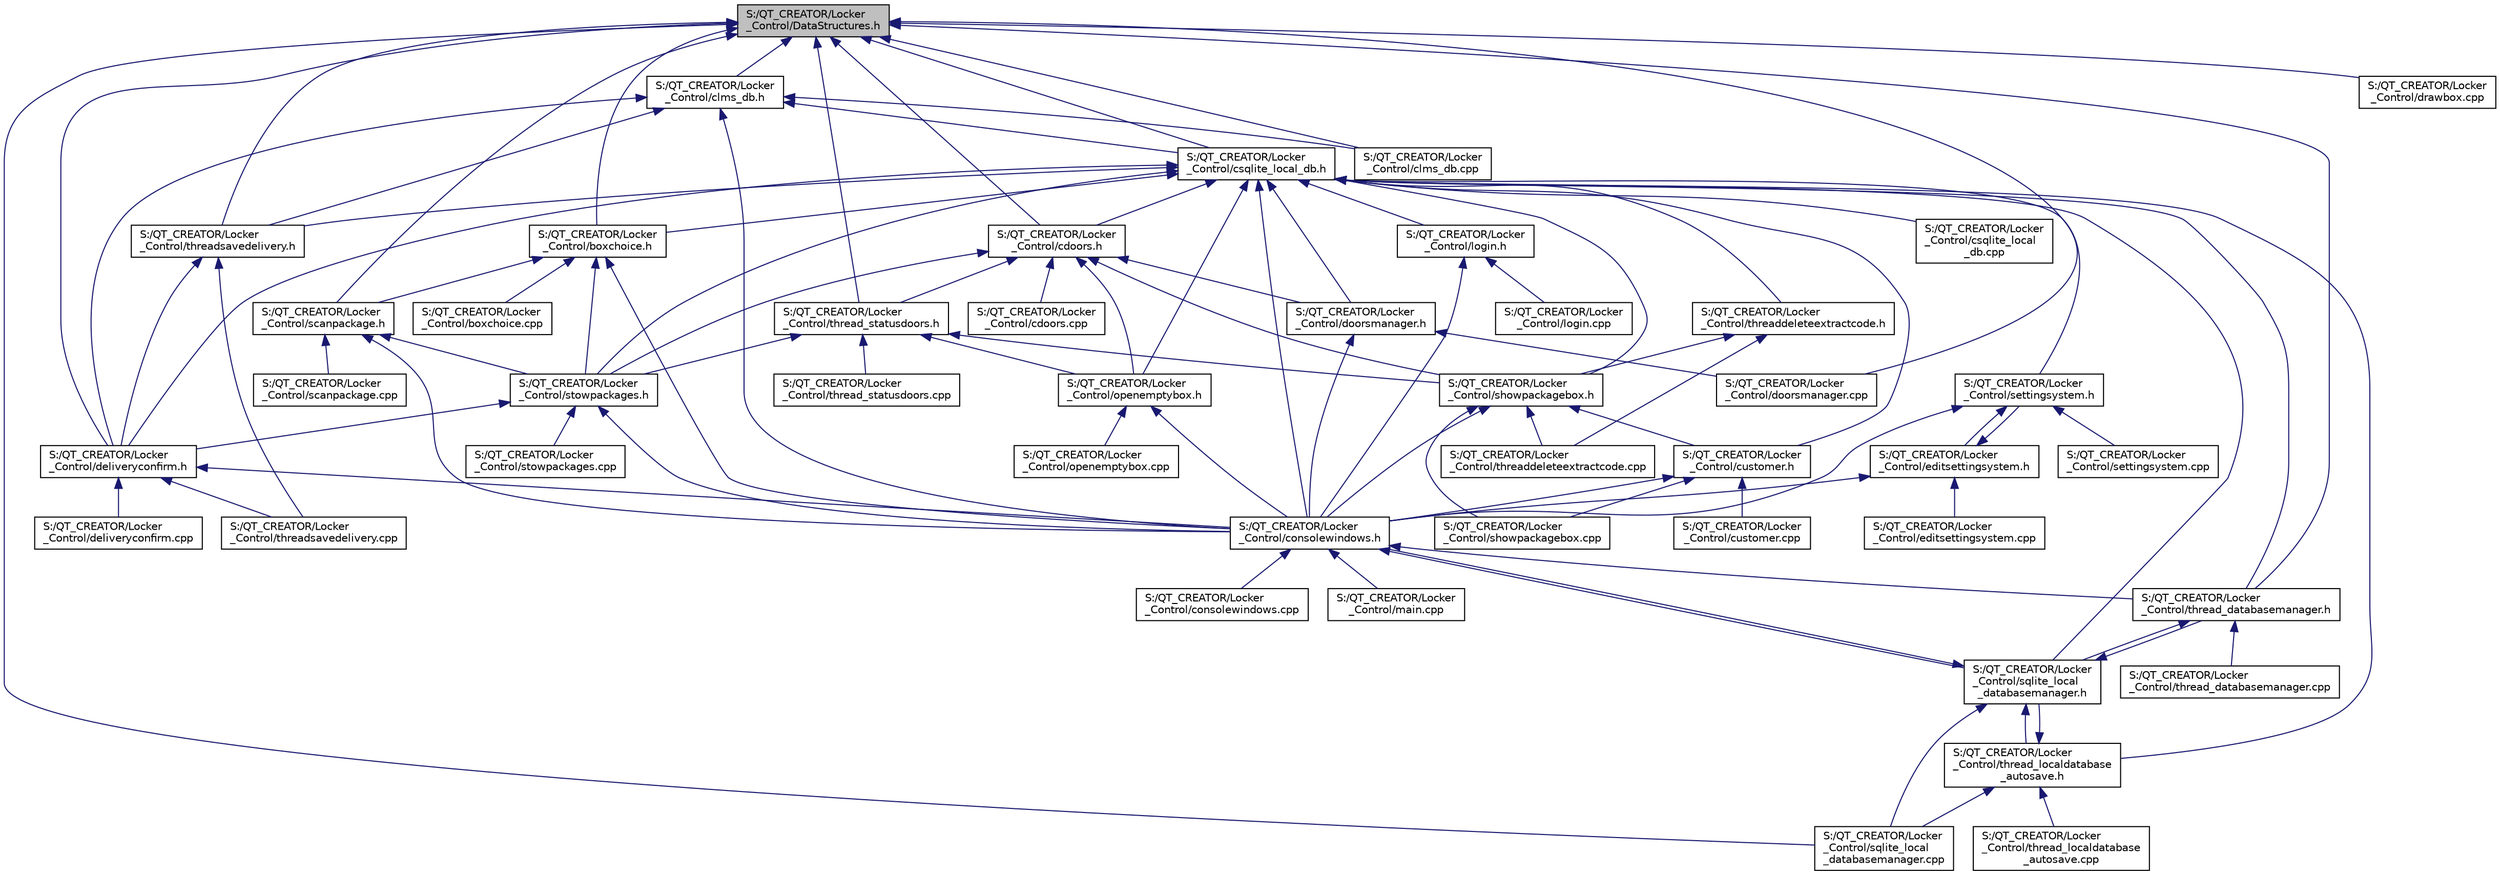 digraph "S:/QT_CREATOR/Locker_Control/DataStructures.h"
{
  edge [fontname="Helvetica",fontsize="10",labelfontname="Helvetica",labelfontsize="10"];
  node [fontname="Helvetica",fontsize="10",shape=record];
  Node1 [label="S:/QT_CREATOR/Locker\l_Control/DataStructures.h",height=0.2,width=0.4,color="black", fillcolor="grey75", style="filled", fontcolor="black"];
  Node1 -> Node2 [dir="back",color="midnightblue",fontsize="10",style="solid"];
  Node2 [label="S:/QT_CREATOR/Locker\l_Control/boxchoice.h",height=0.2,width=0.4,color="black", fillcolor="white", style="filled",URL="$boxchoice_8h.html"];
  Node2 -> Node3 [dir="back",color="midnightblue",fontsize="10",style="solid"];
  Node3 [label="S:/QT_CREATOR/Locker\l_Control/boxchoice.cpp",height=0.2,width=0.4,color="black", fillcolor="white", style="filled",URL="$boxchoice_8cpp.html"];
  Node2 -> Node4 [dir="back",color="midnightblue",fontsize="10",style="solid"];
  Node4 [label="S:/QT_CREATOR/Locker\l_Control/scanpackage.h",height=0.2,width=0.4,color="black", fillcolor="white", style="filled",URL="$scanpackage_8h.html"];
  Node4 -> Node5 [dir="back",color="midnightblue",fontsize="10",style="solid"];
  Node5 [label="S:/QT_CREATOR/Locker\l_Control/stowpackages.h",height=0.2,width=0.4,color="black", fillcolor="white", style="filled",URL="$stowpackages_8h.html"];
  Node5 -> Node6 [dir="back",color="midnightblue",fontsize="10",style="solid"];
  Node6 [label="S:/QT_CREATOR/Locker\l_Control/deliveryconfirm.h",height=0.2,width=0.4,color="black", fillcolor="white", style="filled",URL="$deliveryconfirm_8h.html"];
  Node6 -> Node7 [dir="back",color="midnightblue",fontsize="10",style="solid"];
  Node7 [label="S:/QT_CREATOR/Locker\l_Control/consolewindows.h",height=0.2,width=0.4,color="black", fillcolor="white", style="filled",URL="$consolewindows_8h.html"];
  Node7 -> Node8 [dir="back",color="midnightblue",fontsize="10",style="solid"];
  Node8 [label="S:/QT_CREATOR/Locker\l_Control/consolewindows.cpp",height=0.2,width=0.4,color="black", fillcolor="white", style="filled",URL="$consolewindows_8cpp.html"];
  Node7 -> Node9 [dir="back",color="midnightblue",fontsize="10",style="solid"];
  Node9 [label="S:/QT_CREATOR/Locker\l_Control/thread_databasemanager.h",height=0.2,width=0.4,color="black", fillcolor="white", style="filled",URL="$thread__databasemanager_8h.html"];
  Node9 -> Node10 [dir="back",color="midnightblue",fontsize="10",style="solid"];
  Node10 [label="S:/QT_CREATOR/Locker\l_Control/sqlite_local\l_databasemanager.h",height=0.2,width=0.4,color="black", fillcolor="white", style="filled",URL="$sqlite__local__databasemanager_8h.html"];
  Node10 -> Node7 [dir="back",color="midnightblue",fontsize="10",style="solid"];
  Node10 -> Node9 [dir="back",color="midnightblue",fontsize="10",style="solid"];
  Node10 -> Node11 [dir="back",color="midnightblue",fontsize="10",style="solid"];
  Node11 [label="S:/QT_CREATOR/Locker\l_Control/thread_localdatabase\l_autosave.h",height=0.2,width=0.4,color="black", fillcolor="white", style="filled",URL="$thread__localdatabase__autosave_8h.html"];
  Node11 -> Node10 [dir="back",color="midnightblue",fontsize="10",style="solid"];
  Node11 -> Node12 [dir="back",color="midnightblue",fontsize="10",style="solid"];
  Node12 [label="S:/QT_CREATOR/Locker\l_Control/sqlite_local\l_databasemanager.cpp",height=0.2,width=0.4,color="black", fillcolor="white", style="filled",URL="$sqlite__local__databasemanager_8cpp.html"];
  Node11 -> Node13 [dir="back",color="midnightblue",fontsize="10",style="solid"];
  Node13 [label="S:/QT_CREATOR/Locker\l_Control/thread_localdatabase\l_autosave.cpp",height=0.2,width=0.4,color="black", fillcolor="white", style="filled",URL="$thread__localdatabase__autosave_8cpp.html"];
  Node10 -> Node12 [dir="back",color="midnightblue",fontsize="10",style="solid"];
  Node9 -> Node14 [dir="back",color="midnightblue",fontsize="10",style="solid"];
  Node14 [label="S:/QT_CREATOR/Locker\l_Control/thread_databasemanager.cpp",height=0.2,width=0.4,color="black", fillcolor="white", style="filled",URL="$thread__databasemanager_8cpp.html"];
  Node7 -> Node10 [dir="back",color="midnightblue",fontsize="10",style="solid"];
  Node7 -> Node15 [dir="back",color="midnightblue",fontsize="10",style="solid"];
  Node15 [label="S:/QT_CREATOR/Locker\l_Control/main.cpp",height=0.2,width=0.4,color="black", fillcolor="white", style="filled",URL="$main_8cpp.html"];
  Node6 -> Node16 [dir="back",color="midnightblue",fontsize="10",style="solid"];
  Node16 [label="S:/QT_CREATOR/Locker\l_Control/deliveryconfirm.cpp",height=0.2,width=0.4,color="black", fillcolor="white", style="filled",URL="$deliveryconfirm_8cpp.html"];
  Node6 -> Node17 [dir="back",color="midnightblue",fontsize="10",style="solid"];
  Node17 [label="S:/QT_CREATOR/Locker\l_Control/threadsavedelivery.cpp",height=0.2,width=0.4,color="black", fillcolor="white", style="filled",URL="$threadsavedelivery_8cpp.html"];
  Node5 -> Node7 [dir="back",color="midnightblue",fontsize="10",style="solid"];
  Node5 -> Node18 [dir="back",color="midnightblue",fontsize="10",style="solid"];
  Node18 [label="S:/QT_CREATOR/Locker\l_Control/stowpackages.cpp",height=0.2,width=0.4,color="black", fillcolor="white", style="filled",URL="$stowpackages_8cpp.html"];
  Node4 -> Node7 [dir="back",color="midnightblue",fontsize="10",style="solid"];
  Node4 -> Node19 [dir="back",color="midnightblue",fontsize="10",style="solid"];
  Node19 [label="S:/QT_CREATOR/Locker\l_Control/scanpackage.cpp",height=0.2,width=0.4,color="black", fillcolor="white", style="filled",URL="$scanpackage_8cpp.html"];
  Node2 -> Node5 [dir="back",color="midnightblue",fontsize="10",style="solid"];
  Node2 -> Node7 [dir="back",color="midnightblue",fontsize="10",style="solid"];
  Node1 -> Node20 [dir="back",color="midnightblue",fontsize="10",style="solid"];
  Node20 [label="S:/QT_CREATOR/Locker\l_Control/csqlite_local_db.h",height=0.2,width=0.4,color="black", fillcolor="white", style="filled",URL="$csqlite__local__db_8h.html"];
  Node20 -> Node2 [dir="back",color="midnightblue",fontsize="10",style="solid"];
  Node20 -> Node21 [dir="back",color="midnightblue",fontsize="10",style="solid"];
  Node21 [label="S:/QT_CREATOR/Locker\l_Control/cdoors.h",height=0.2,width=0.4,color="black", fillcolor="white", style="filled",URL="$cdoors_8h.html"];
  Node21 -> Node22 [dir="back",color="midnightblue",fontsize="10",style="solid"];
  Node22 [label="S:/QT_CREATOR/Locker\l_Control/cdoors.cpp",height=0.2,width=0.4,color="black", fillcolor="white", style="filled",URL="$cdoors_8cpp.html"];
  Node21 -> Node23 [dir="back",color="midnightblue",fontsize="10",style="solid"];
  Node23 [label="S:/QT_CREATOR/Locker\l_Control/thread_statusdoors.h",height=0.2,width=0.4,color="black", fillcolor="white", style="filled",URL="$thread__statusdoors_8h.html"];
  Node23 -> Node24 [dir="back",color="midnightblue",fontsize="10",style="solid"];
  Node24 [label="S:/QT_CREATOR/Locker\l_Control/showpackagebox.h",height=0.2,width=0.4,color="black", fillcolor="white", style="filled",URL="$showpackagebox_8h.html"];
  Node24 -> Node25 [dir="back",color="midnightblue",fontsize="10",style="solid"];
  Node25 [label="S:/QT_CREATOR/Locker\l_Control/customer.h",height=0.2,width=0.4,color="black", fillcolor="white", style="filled",URL="$customer_8h.html"];
  Node25 -> Node7 [dir="back",color="midnightblue",fontsize="10",style="solid"];
  Node25 -> Node26 [dir="back",color="midnightblue",fontsize="10",style="solid"];
  Node26 [label="S:/QT_CREATOR/Locker\l_Control/customer.cpp",height=0.2,width=0.4,color="black", fillcolor="white", style="filled",URL="$customer_8cpp.html"];
  Node25 -> Node27 [dir="back",color="midnightblue",fontsize="10",style="solid"];
  Node27 [label="S:/QT_CREATOR/Locker\l_Control/showpackagebox.cpp",height=0.2,width=0.4,color="black", fillcolor="white", style="filled",URL="$showpackagebox_8cpp.html"];
  Node24 -> Node7 [dir="back",color="midnightblue",fontsize="10",style="solid"];
  Node24 -> Node27 [dir="back",color="midnightblue",fontsize="10",style="solid"];
  Node24 -> Node28 [dir="back",color="midnightblue",fontsize="10",style="solid"];
  Node28 [label="S:/QT_CREATOR/Locker\l_Control/threaddeleteextractcode.cpp",height=0.2,width=0.4,color="black", fillcolor="white", style="filled",URL="$threaddeleteextractcode_8cpp.html"];
  Node23 -> Node5 [dir="back",color="midnightblue",fontsize="10",style="solid"];
  Node23 -> Node29 [dir="back",color="midnightblue",fontsize="10",style="solid"];
  Node29 [label="S:/QT_CREATOR/Locker\l_Control/openemptybox.h",height=0.2,width=0.4,color="black", fillcolor="white", style="filled",URL="$openemptybox_8h.html"];
  Node29 -> Node7 [dir="back",color="midnightblue",fontsize="10",style="solid"];
  Node29 -> Node30 [dir="back",color="midnightblue",fontsize="10",style="solid"];
  Node30 [label="S:/QT_CREATOR/Locker\l_Control/openemptybox.cpp",height=0.2,width=0.4,color="black", fillcolor="white", style="filled",URL="$openemptybox_8cpp.html"];
  Node23 -> Node31 [dir="back",color="midnightblue",fontsize="10",style="solid"];
  Node31 [label="S:/QT_CREATOR/Locker\l_Control/thread_statusdoors.cpp",height=0.2,width=0.4,color="black", fillcolor="white", style="filled",URL="$thread__statusdoors_8cpp.html"];
  Node21 -> Node24 [dir="back",color="midnightblue",fontsize="10",style="solid"];
  Node21 -> Node5 [dir="back",color="midnightblue",fontsize="10",style="solid"];
  Node21 -> Node29 [dir="back",color="midnightblue",fontsize="10",style="solid"];
  Node21 -> Node32 [dir="back",color="midnightblue",fontsize="10",style="solid"];
  Node32 [label="S:/QT_CREATOR/Locker\l_Control/doorsmanager.h",height=0.2,width=0.4,color="black", fillcolor="white", style="filled",URL="$doorsmanager_8h.html"];
  Node32 -> Node7 [dir="back",color="midnightblue",fontsize="10",style="solid"];
  Node32 -> Node33 [dir="back",color="midnightblue",fontsize="10",style="solid"];
  Node33 [label="S:/QT_CREATOR/Locker\l_Control/doorsmanager.cpp",height=0.2,width=0.4,color="black", fillcolor="white", style="filled",URL="$doorsmanager_8cpp.html"];
  Node20 -> Node25 [dir="back",color="midnightblue",fontsize="10",style="solid"];
  Node20 -> Node24 [dir="back",color="midnightblue",fontsize="10",style="solid"];
  Node20 -> Node34 [dir="back",color="midnightblue",fontsize="10",style="solid"];
  Node34 [label="S:/QT_CREATOR/Locker\l_Control/threaddeleteextractcode.h",height=0.2,width=0.4,color="black", fillcolor="white", style="filled",URL="$threaddeleteextractcode_8h.html"];
  Node34 -> Node24 [dir="back",color="midnightblue",fontsize="10",style="solid"];
  Node34 -> Node28 [dir="back",color="midnightblue",fontsize="10",style="solid"];
  Node20 -> Node35 [dir="back",color="midnightblue",fontsize="10",style="solid"];
  Node35 [label="S:/QT_CREATOR/Locker\l_Control/login.h",height=0.2,width=0.4,color="black", fillcolor="white", style="filled",URL="$login_8h.html"];
  Node35 -> Node7 [dir="back",color="midnightblue",fontsize="10",style="solid"];
  Node35 -> Node36 [dir="back",color="midnightblue",fontsize="10",style="solid"];
  Node36 [label="S:/QT_CREATOR/Locker\l_Control/login.cpp",height=0.2,width=0.4,color="black", fillcolor="white", style="filled",URL="$login_8cpp.html"];
  Node20 -> Node6 [dir="back",color="midnightblue",fontsize="10",style="solid"];
  Node20 -> Node5 [dir="back",color="midnightblue",fontsize="10",style="solid"];
  Node20 -> Node37 [dir="back",color="midnightblue",fontsize="10",style="solid"];
  Node37 [label="S:/QT_CREATOR/Locker\l_Control/threadsavedelivery.h",height=0.2,width=0.4,color="black", fillcolor="white", style="filled",URL="$threadsavedelivery_8h.html"];
  Node37 -> Node6 [dir="back",color="midnightblue",fontsize="10",style="solid"];
  Node37 -> Node17 [dir="back",color="midnightblue",fontsize="10",style="solid"];
  Node20 -> Node29 [dir="back",color="midnightblue",fontsize="10",style="solid"];
  Node20 -> Node38 [dir="back",color="midnightblue",fontsize="10",style="solid"];
  Node38 [label="S:/QT_CREATOR/Locker\l_Control/settingsystem.h",height=0.2,width=0.4,color="black", fillcolor="white", style="filled",URL="$settingsystem_8h.html"];
  Node38 -> Node7 [dir="back",color="midnightblue",fontsize="10",style="solid"];
  Node38 -> Node39 [dir="back",color="midnightblue",fontsize="10",style="solid"];
  Node39 [label="S:/QT_CREATOR/Locker\l_Control/editsettingsystem.h",height=0.2,width=0.4,color="black", fillcolor="white", style="filled",URL="$editsettingsystem_8h.html"];
  Node39 -> Node38 [dir="back",color="midnightblue",fontsize="10",style="solid"];
  Node39 -> Node7 [dir="back",color="midnightblue",fontsize="10",style="solid"];
  Node39 -> Node40 [dir="back",color="midnightblue",fontsize="10",style="solid"];
  Node40 [label="S:/QT_CREATOR/Locker\l_Control/editsettingsystem.cpp",height=0.2,width=0.4,color="black", fillcolor="white", style="filled",URL="$editsettingsystem_8cpp.html"];
  Node38 -> Node41 [dir="back",color="midnightblue",fontsize="10",style="solid"];
  Node41 [label="S:/QT_CREATOR/Locker\l_Control/settingsystem.cpp",height=0.2,width=0.4,color="black", fillcolor="white", style="filled",URL="$settingsystem_8cpp.html"];
  Node20 -> Node7 [dir="back",color="midnightblue",fontsize="10",style="solid"];
  Node20 -> Node10 [dir="back",color="midnightblue",fontsize="10",style="solid"];
  Node20 -> Node9 [dir="back",color="midnightblue",fontsize="10",style="solid"];
  Node20 -> Node11 [dir="back",color="midnightblue",fontsize="10",style="solid"];
  Node20 -> Node32 [dir="back",color="midnightblue",fontsize="10",style="solid"];
  Node20 -> Node42 [dir="back",color="midnightblue",fontsize="10",style="solid"];
  Node42 [label="S:/QT_CREATOR/Locker\l_Control/csqlite_local\l_db.cpp",height=0.2,width=0.4,color="black", fillcolor="white", style="filled",URL="$csqlite__local__db_8cpp.html"];
  Node1 -> Node43 [dir="back",color="midnightblue",fontsize="10",style="solid"];
  Node43 [label="S:/QT_CREATOR/Locker\l_Control/clms_db.h",height=0.2,width=0.4,color="black", fillcolor="white", style="filled",URL="$clms__db_8h.html"];
  Node43 -> Node20 [dir="back",color="midnightblue",fontsize="10",style="solid"];
  Node43 -> Node44 [dir="back",color="midnightblue",fontsize="10",style="solid"];
  Node44 [label="S:/QT_CREATOR/Locker\l_Control/clms_db.cpp",height=0.2,width=0.4,color="black", fillcolor="white", style="filled",URL="$clms__db_8cpp.html"];
  Node43 -> Node6 [dir="back",color="midnightblue",fontsize="10",style="solid"];
  Node43 -> Node37 [dir="back",color="midnightblue",fontsize="10",style="solid"];
  Node43 -> Node7 [dir="back",color="midnightblue",fontsize="10",style="solid"];
  Node1 -> Node21 [dir="back",color="midnightblue",fontsize="10",style="solid"];
  Node1 -> Node44 [dir="back",color="midnightblue",fontsize="10",style="solid"];
  Node1 -> Node23 [dir="back",color="midnightblue",fontsize="10",style="solid"];
  Node1 -> Node6 [dir="back",color="midnightblue",fontsize="10",style="solid"];
  Node1 -> Node4 [dir="back",color="midnightblue",fontsize="10",style="solid"];
  Node1 -> Node37 [dir="back",color="midnightblue",fontsize="10",style="solid"];
  Node1 -> Node9 [dir="back",color="midnightblue",fontsize="10",style="solid"];
  Node1 -> Node33 [dir="back",color="midnightblue",fontsize="10",style="solid"];
  Node1 -> Node45 [dir="back",color="midnightblue",fontsize="10",style="solid"];
  Node45 [label="S:/QT_CREATOR/Locker\l_Control/drawbox.cpp",height=0.2,width=0.4,color="black", fillcolor="white", style="filled",URL="$drawbox_8cpp.html"];
  Node1 -> Node12 [dir="back",color="midnightblue",fontsize="10",style="solid"];
}

